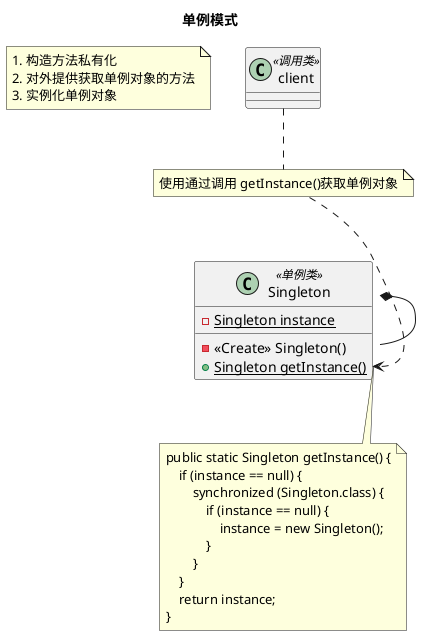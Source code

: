 @startuml
title 单例模式
note as N1
1. 构造方法私有化
2. 对外提供获取单例对象的方法
3. 实例化单例对象
end note

class Singleton <<单例类>>
class client  <<调用类>>

class  Singleton {
- {static} Singleton instance
- <<Create>> Singleton()
+ {static} Singleton getInstance()
}

Singleton *--Singleton
note "使用通过调用 getInstance()获取单例对象" as N3
client ..N3
N3 ..> Singleton::getInstance

note as N2
    public static Singleton getInstance() {
        if (instance == null) {
            synchronized (Singleton.class) {
                if (instance == null) {
                    instance = new Singleton();
                }
            }
        }
        return instance;
    }
end note
Singleton::getInstance .. N2
@enduml
